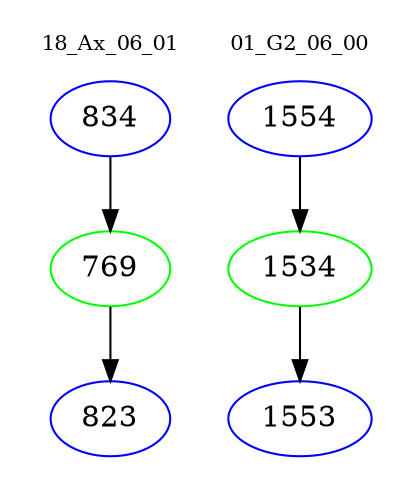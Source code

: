 digraph{
subgraph cluster_0 {
color = white
label = "18_Ax_06_01";
fontsize=10;
T0_834 [label="834", color="blue"]
T0_834 -> T0_769 [color="black"]
T0_769 [label="769", color="green"]
T0_769 -> T0_823 [color="black"]
T0_823 [label="823", color="blue"]
}
subgraph cluster_1 {
color = white
label = "01_G2_06_00";
fontsize=10;
T1_1554 [label="1554", color="blue"]
T1_1554 -> T1_1534 [color="black"]
T1_1534 [label="1534", color="green"]
T1_1534 -> T1_1553 [color="black"]
T1_1553 [label="1553", color="blue"]
}
}
